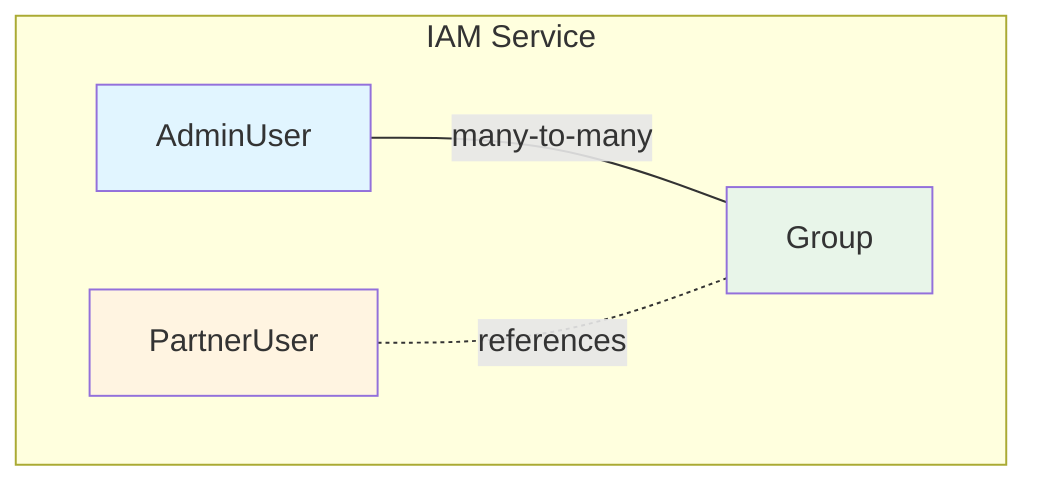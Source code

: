 graph TB
    subgraph "IAM Service"
        AdminUser[AdminUser]
        PartnerUser[PartnerUser]
        Group[Group]

        AdminUser ---|"many-to-many"| Group
        PartnerUser -.-|"references"| Group
    end

    style AdminUser fill:#e1f5ff
    style PartnerUser fill:#fff4e1
    style Group fill:#e8f5e9